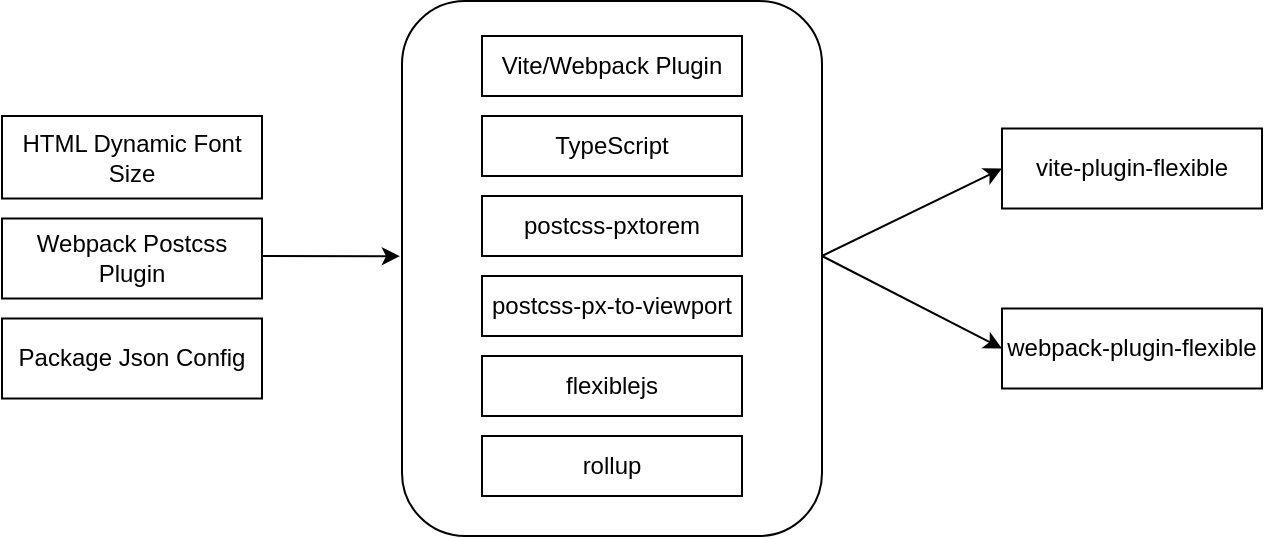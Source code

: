 <mxfile version="15.7.0" type="github"><diagram id="5TdfPBAJto_R0d6EPSnp" name="Page-1"><mxGraphModel dx="1188" dy="662" grid="1" gridSize="10" guides="1" tooltips="1" connect="1" arrows="1" fold="1" page="1" pageScale="1" pageWidth="827" pageHeight="1169" background="none" math="0" shadow="0"><root><mxCell id="0"/><mxCell id="1" parent="0"/><mxCell id="FUg5J9aVBCaIexgjL72Z-1" value="HTML Dynamic Font Size" style="rounded=0;whiteSpace=wrap;html=1;" vertex="1" parent="1"><mxGeometry x="100" y="290" width="130" height="41.25" as="geometry"/></mxCell><mxCell id="FUg5J9aVBCaIexgjL72Z-2" value="Webpack Postcss Plugin" style="rounded=0;whiteSpace=wrap;html=1;" vertex="1" parent="1"><mxGeometry x="100" y="341.25" width="130" height="40" as="geometry"/></mxCell><mxCell id="FUg5J9aVBCaIexgjL72Z-3" value="Package Json Config" style="rounded=0;whiteSpace=wrap;html=1;" vertex="1" parent="1"><mxGeometry x="100" y="391.25" width="130" height="40" as="geometry"/></mxCell><mxCell id="FUg5J9aVBCaIexgjL72Z-4" value="" style="rounded=1;whiteSpace=wrap;html=1;" vertex="1" parent="1"><mxGeometry x="300" y="232.5" width="210" height="267.5" as="geometry"/></mxCell><mxCell id="FUg5J9aVBCaIexgjL72Z-5" value="Vite/Webpack Plugin" style="rounded=0;whiteSpace=wrap;html=1;" vertex="1" parent="1"><mxGeometry x="340" y="250" width="130" height="30" as="geometry"/></mxCell><mxCell id="FUg5J9aVBCaIexgjL72Z-6" value="TypeScript" style="rounded=0;whiteSpace=wrap;html=1;" vertex="1" parent="1"><mxGeometry x="340" y="290" width="130" height="30" as="geometry"/></mxCell><mxCell id="FUg5J9aVBCaIexgjL72Z-7" value="postcss-pxtorem" style="rounded=0;whiteSpace=wrap;html=1;" vertex="1" parent="1"><mxGeometry x="340" y="330" width="130" height="30" as="geometry"/></mxCell><mxCell id="FUg5J9aVBCaIexgjL72Z-8" value="postcss-px-to-viewport" style="rounded=0;whiteSpace=wrap;html=1;" vertex="1" parent="1"><mxGeometry x="340" y="370" width="130" height="30" as="geometry"/></mxCell><mxCell id="FUg5J9aVBCaIexgjL72Z-9" value="flexiblejs" style="rounded=0;whiteSpace=wrap;html=1;" vertex="1" parent="1"><mxGeometry x="340" y="410" width="130" height="30" as="geometry"/></mxCell><mxCell id="FUg5J9aVBCaIexgjL72Z-10" value="vite-plugin-flexible" style="rounded=0;whiteSpace=wrap;html=1;" vertex="1" parent="1"><mxGeometry x="600" y="296.25" width="130" height="40" as="geometry"/></mxCell><mxCell id="FUg5J9aVBCaIexgjL72Z-11" value="webpack-plugin-flexible" style="rounded=0;whiteSpace=wrap;html=1;" vertex="1" parent="1"><mxGeometry x="600" y="386.25" width="130" height="40" as="geometry"/></mxCell><mxCell id="FUg5J9aVBCaIexgjL72Z-12" value="rollup" style="rounded=0;whiteSpace=wrap;html=1;" vertex="1" parent="1"><mxGeometry x="340" y="450" width="130" height="30" as="geometry"/></mxCell><mxCell id="FUg5J9aVBCaIexgjL72Z-13" value="" style="endArrow=classic;html=1;rounded=0;entryX=-0.005;entryY=0.477;entryDx=0;entryDy=0;entryPerimeter=0;" edge="1" parent="1" target="FUg5J9aVBCaIexgjL72Z-4"><mxGeometry width="50" height="50" relative="1" as="geometry"><mxPoint x="230" y="360" as="sourcePoint"/><mxPoint x="440" y="390" as="targetPoint"/></mxGeometry></mxCell><mxCell id="FUg5J9aVBCaIexgjL72Z-14" value="" style="endArrow=classic;html=1;rounded=0;entryX=0;entryY=0.5;entryDx=0;entryDy=0;" edge="1" parent="1" target="FUg5J9aVBCaIexgjL72Z-10"><mxGeometry width="50" height="50" relative="1" as="geometry"><mxPoint x="510" y="360" as="sourcePoint"/><mxPoint x="578.95" y="360.097" as="targetPoint"/></mxGeometry></mxCell><mxCell id="FUg5J9aVBCaIexgjL72Z-15" value="" style="endArrow=classic;html=1;rounded=0;entryX=0;entryY=0.5;entryDx=0;entryDy=0;" edge="1" parent="1" target="FUg5J9aVBCaIexgjL72Z-11"><mxGeometry width="50" height="50" relative="1" as="geometry"><mxPoint x="510" y="360" as="sourcePoint"/><mxPoint x="610" y="326.25" as="targetPoint"/></mxGeometry></mxCell></root></mxGraphModel></diagram></mxfile>